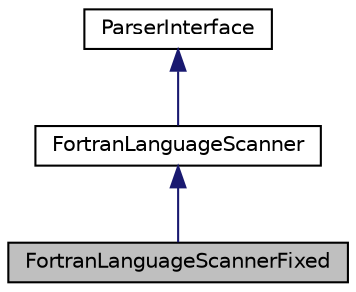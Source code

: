 digraph "FortranLanguageScannerFixed"
{
 // INTERACTIVE_SVG=YES
  edge [fontname="Helvetica",fontsize="10",labelfontname="Helvetica",labelfontsize="10"];
  node [fontname="Helvetica",fontsize="10",shape=record];
  Node3 [label="FortranLanguageScannerFixed",height=0.2,width=0.4,color="black", fillcolor="grey75", style="filled", fontcolor="black"];
  Node4 -> Node3 [dir="back",color="midnightblue",fontsize="10",style="solid",fontname="Helvetica"];
  Node4 [label="FortranLanguageScanner",height=0.2,width=0.4,color="black", fillcolor="white", style="filled",URL="$df/de4/class_fortran_language_scanner.html",tooltip="Fortran language parser using state-based lexical scanning. "];
  Node5 -> Node4 [dir="back",color="midnightblue",fontsize="10",style="solid",fontname="Helvetica"];
  Node5 [label="ParserInterface",height=0.2,width=0.4,color="black", fillcolor="white", style="filled",URL="$d5/d84/class_parser_interface.html",tooltip="Abstract interface for programming language parsers. "];
}
